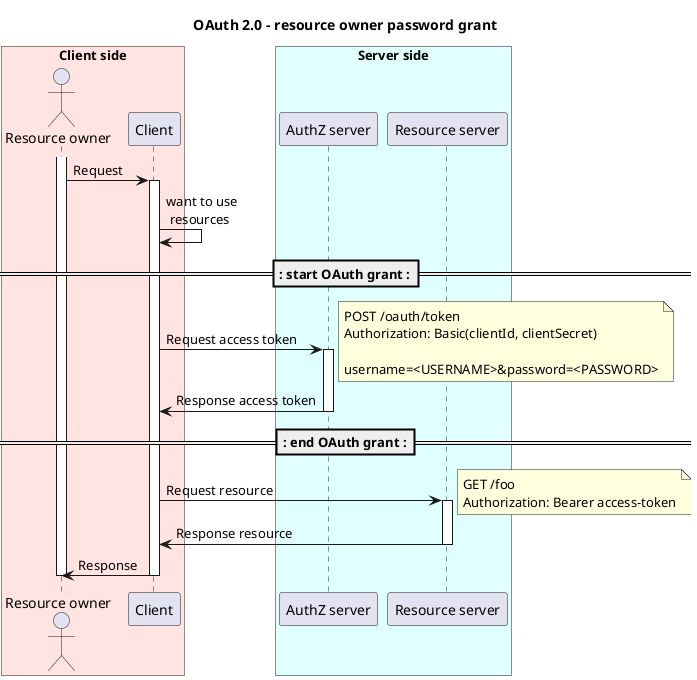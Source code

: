 @startuml
title OAuth 2.0 - resource owner password grant

box "Client side" #MistyRose
    actor "Resource owner" as owner
    participant Client as client
end box

box "Server side" #LightCyan
    participant "AuthZ server" as auth
    participant "Resource server" as resource
end box

activate owner
owner -> client: Request

activate client
client -> client: want to use \n resources

==: start OAuth grant :==

client -> auth: Request access token
activate auth
note right
    POST /oauth/token
    Authorization: Basic(clientId, clientSecret)

    username=<USERNAME>&password=<PASSWORD>
end note

client <- auth: Response access token
deactivate auth

==: end OAuth grant :==

client -> resource: Request resource
activate resource
note right
    GET /foo
    Authorization: Bearer access-token
end note

client <- resource: Response resource
deactivate resource

owner <- client: Response
deactivate client
deactivate owner

@enduml
